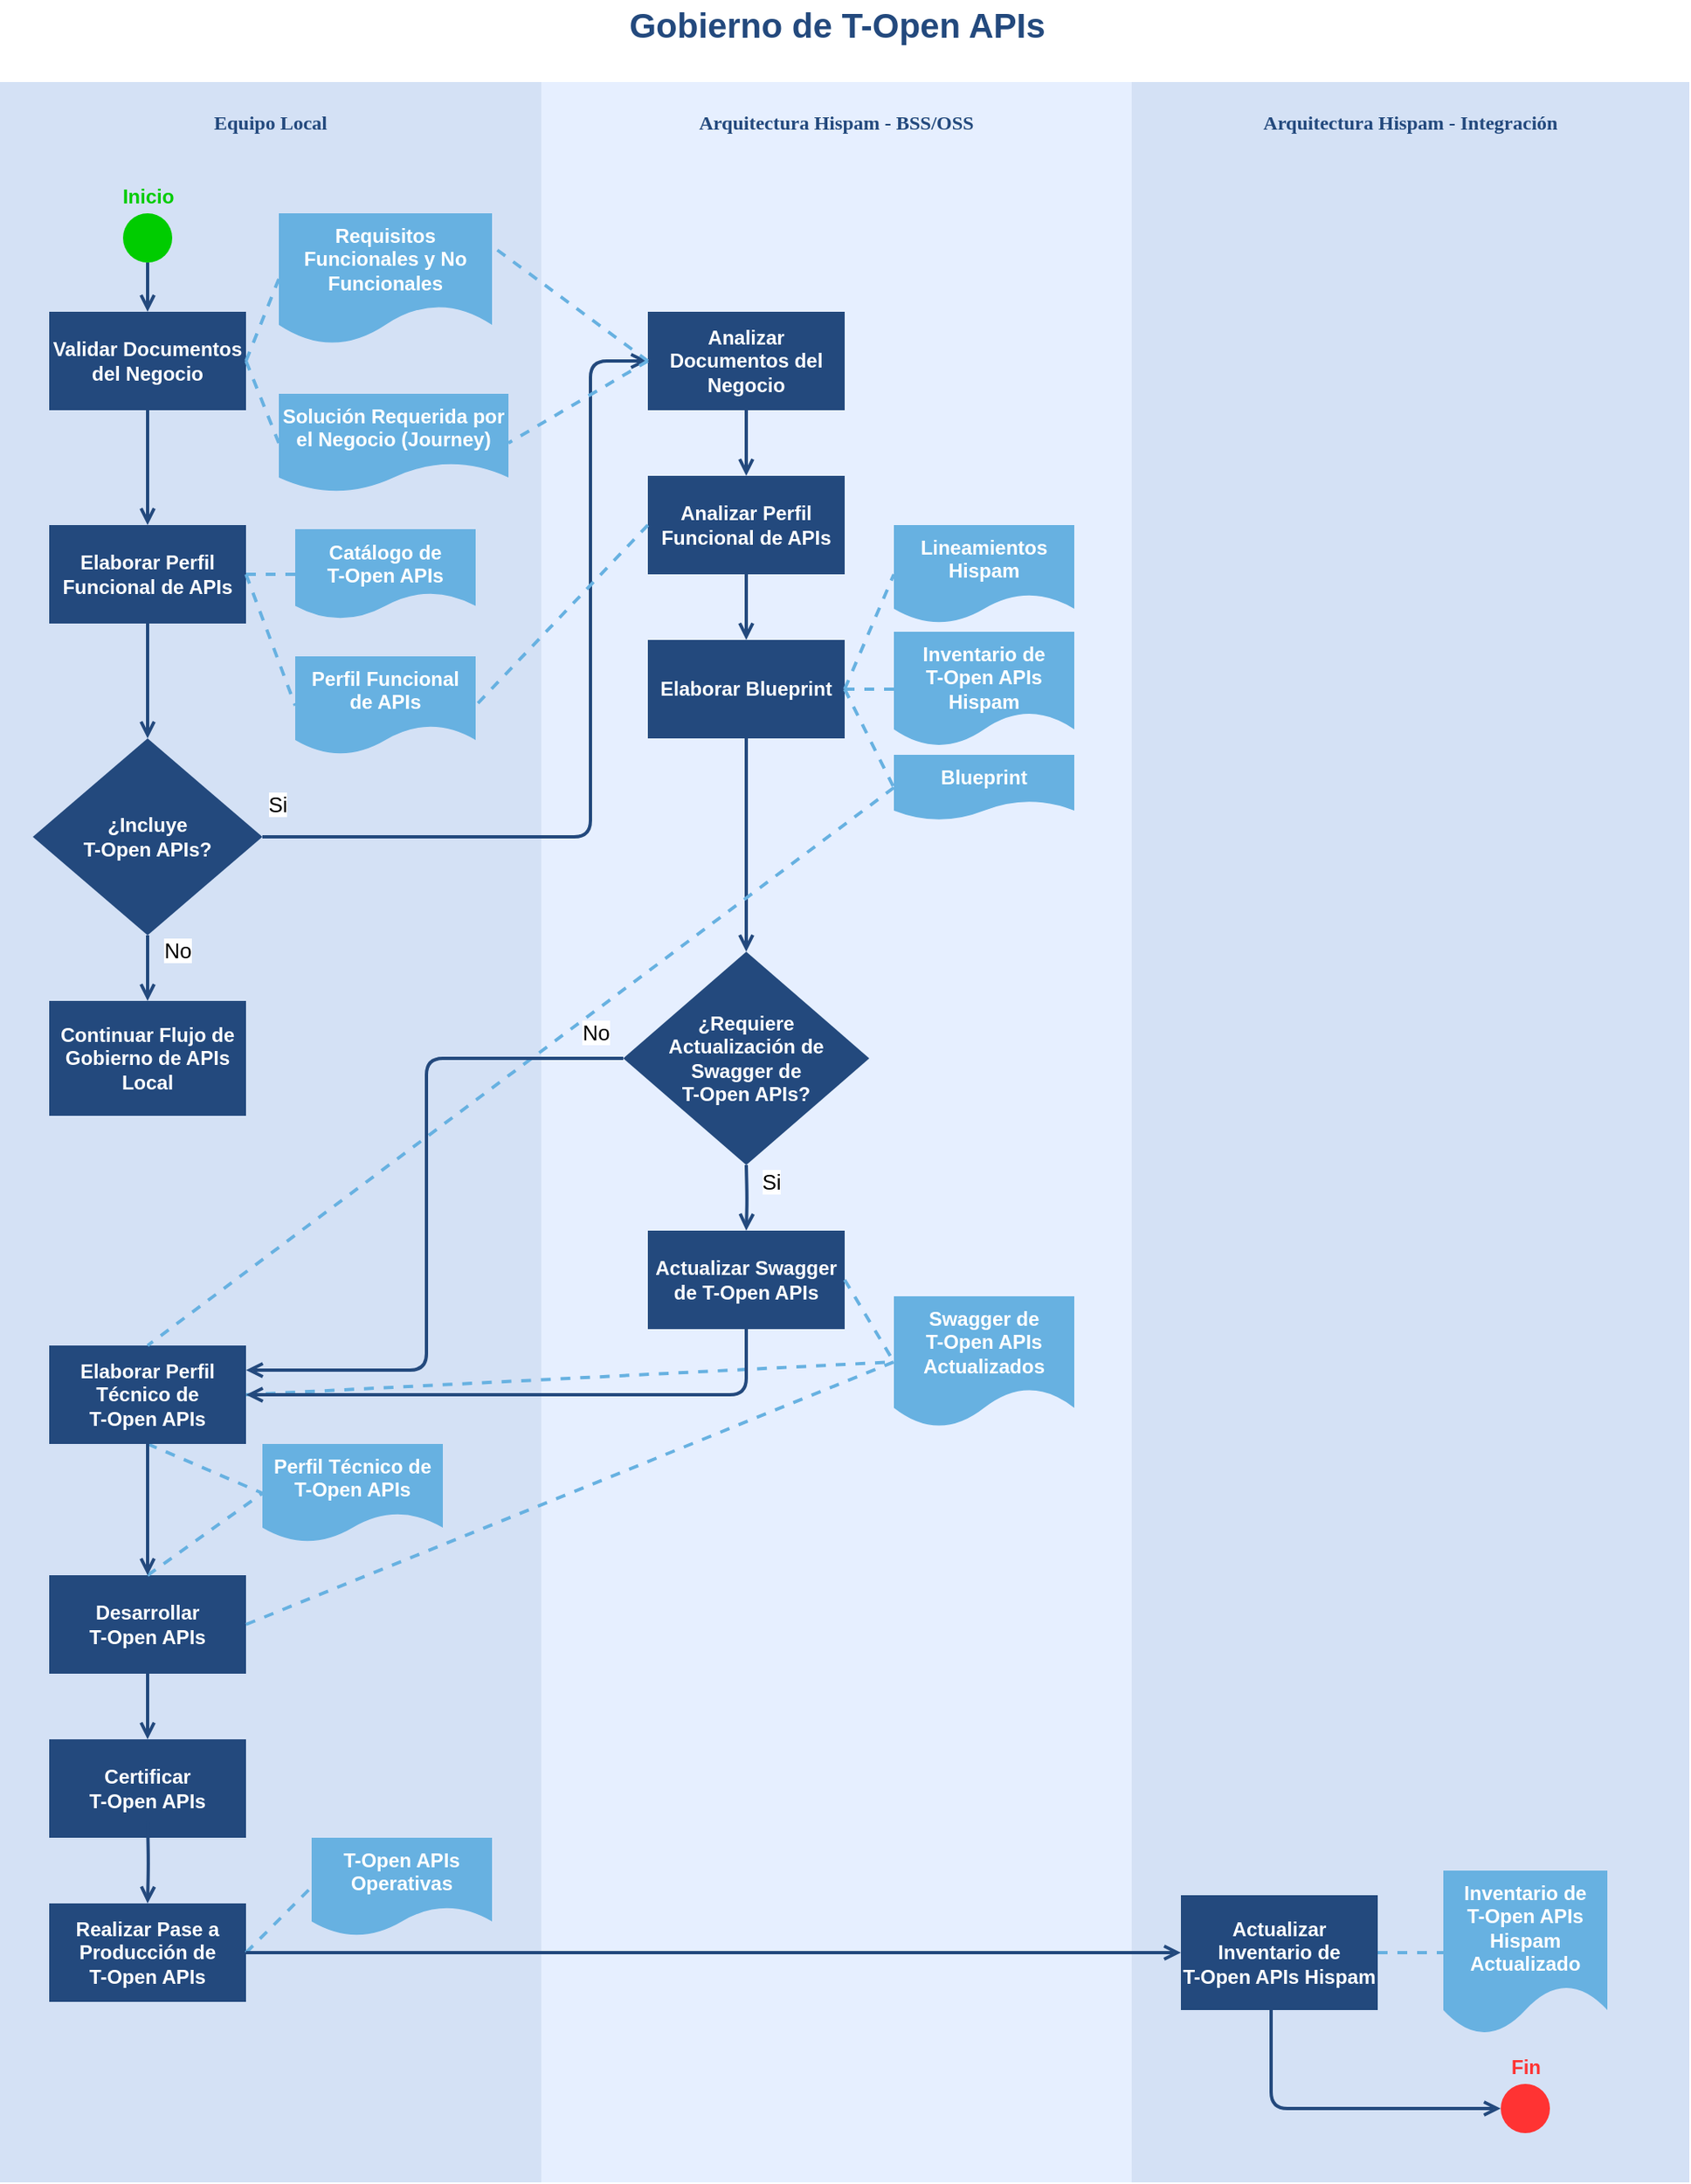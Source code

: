 <mxfile version="15.9.1" type="github">
  <diagram id="L6CM4IUpl8WZcLLqEAe8" name="Page-1">
    <mxGraphModel dx="1695" dy="1619" grid="1" gridSize="10" guides="1" tooltips="1" connect="1" arrows="1" fold="1" page="1" pageScale="1" pageWidth="827" pageHeight="1169" math="0" shadow="0">
      <root>
        <mxCell id="0" />
        <mxCell id="1" parent="0" />
        <mxCell id="x-U8saCdWv5BzLE1M_aa-1847" value="&lt;font color=&quot;#23497d&quot;&gt;Equipo Local&lt;/font&gt;" style="swimlane;whiteSpace=wrap;fillColor=#D4E1F5;swimlaneFillColor=#D4E1F5;fontColor=#660000;fontFamily=Tahoma;html=1;strokeColor=none;startSize=50;" parent="1" vertex="1">
          <mxGeometry x="-250" y="20" width="330" height="1280" as="geometry">
            <mxRectangle x="20" y="20" width="80" height="23" as="alternateBounds" />
          </mxGeometry>
        </mxCell>
        <mxCell id="x-U8saCdWv5BzLE1M_aa-1848" value="Validar Documentos del Negocio" style="whiteSpace=wrap;shadow=0;fontColor=#FFFFFF;fontFamily=Helvetica;fontStyle=1;html=1;fontSize=12;plain-purple;strokeColor=none;fillColor=#23497D;gradientColor=none;" parent="x-U8saCdWv5BzLE1M_aa-1847" vertex="1">
          <mxGeometry x="30" y="140" width="120" height="60" as="geometry" />
        </mxCell>
        <mxCell id="x-U8saCdWv5BzLE1M_aa-1849" value="Elaborar Perfil Funcional de APIs" style="whiteSpace=wrap;strokeColor=none;fillColor=#23497D;shadow=0;fontColor=#FFFFFF;fontFamily=Helvetica;fontStyle=1;html=1;fontSize=12;" parent="x-U8saCdWv5BzLE1M_aa-1847" vertex="1">
          <mxGeometry x="30" y="270" width="120" height="60" as="geometry" />
        </mxCell>
        <mxCell id="x-U8saCdWv5BzLE1M_aa-1852" value="" style="edgeStyle=segmentEdgeStyle;strokeColor=#23497D;strokeWidth=2;html=1;endArrow=open;endFill=1;" parent="x-U8saCdWv5BzLE1M_aa-1847" source="x-U8saCdWv5BzLE1M_aa-1848" target="x-U8saCdWv5BzLE1M_aa-1849" edge="1">
          <mxGeometry width="100" height="100" relative="1" as="geometry">
            <mxPoint x="-10" y="110" as="sourcePoint" />
            <mxPoint x="90" y="185" as="targetPoint" />
          </mxGeometry>
        </mxCell>
        <mxCell id="x-U8saCdWv5BzLE1M_aa-1903" value="Solución Requerida por el Negocio (Journey)" style="shape=document;whiteSpace=wrap;verticalAlign=top;strokeColor=none;fillColor=#67B1E1;shadow=0;fontColor=#FFFFFF;fontFamily=Helvetica;fontStyle=1;html=1;fontSize=12;" parent="x-U8saCdWv5BzLE1M_aa-1847" vertex="1">
          <mxGeometry x="170" y="190" width="140" height="60" as="geometry" />
        </mxCell>
        <mxCell id="x-U8saCdWv5BzLE1M_aa-1905" value="" style="html=1;shape=mxgraph.flowchart.start_2;whiteSpace=wrap;fontColor=#FFFFFF;shadow=0;fontStyle=1;strokeColor=none;fillColor=#00CC00;" parent="x-U8saCdWv5BzLE1M_aa-1847" vertex="1">
          <mxGeometry x="75" y="80" width="30" height="30" as="geometry" />
        </mxCell>
        <mxCell id="x-U8saCdWv5BzLE1M_aa-1906" value="" style="edgeStyle=segmentEdgeStyle;strokeColor=#23497D;strokeWidth=2;html=1;endArrow=open;endFill=1;exitX=0.5;exitY=1;exitDx=0;exitDy=0;exitPerimeter=0;entryX=0.5;entryY=0;entryDx=0;entryDy=0;" parent="x-U8saCdWv5BzLE1M_aa-1847" source="x-U8saCdWv5BzLE1M_aa-1905" target="x-U8saCdWv5BzLE1M_aa-1848" edge="1">
          <mxGeometry width="100" height="100" relative="1" as="geometry">
            <mxPoint x="100" y="220" as="sourcePoint" />
            <mxPoint x="100" y="290" as="targetPoint" />
          </mxGeometry>
        </mxCell>
        <mxCell id="x-U8saCdWv5BzLE1M_aa-1907" value="Inicio" style="text;html=1;align=center;verticalAlign=middle;resizable=0;points=[];autosize=1;strokeColor=none;fillColor=none;fontColor=#00CC00;fontStyle=1" parent="x-U8saCdWv5BzLE1M_aa-1847" vertex="1">
          <mxGeometry x="65" y="60" width="50" height="20" as="geometry" />
        </mxCell>
        <mxCell id="x-U8saCdWv5BzLE1M_aa-1901" value="" style="endArrow=none;html=1;fontColor=#FFFFFF;shadow=0;fontSize=12;fontStyle=1;verticalAlign=middle;strokeColor=#67B1E1;fillColor=#008a00;entryX=0;entryY=0.5;entryDx=0;entryDy=0;strokeWidth=2;exitX=1;exitY=0.5;exitDx=0;exitDy=0;dashed=1;" parent="x-U8saCdWv5BzLE1M_aa-1847" source="x-U8saCdWv5BzLE1M_aa-1848" target="x-U8saCdWv5BzLE1M_aa-1897" edge="1">
          <mxGeometry width="50" height="50" relative="1" as="geometry">
            <mxPoint x="-70" y="180" as="sourcePoint" />
            <mxPoint x="140" y="110" as="targetPoint" />
            <Array as="points" />
          </mxGeometry>
        </mxCell>
        <mxCell id="x-U8saCdWv5BzLE1M_aa-1897" value="Requisitos Funcionales y No Funcionales" style="shape=document;whiteSpace=wrap;verticalAlign=top;strokeColor=none;fillColor=#67B1E1;shadow=0;fontColor=#FFFFFF;fontFamily=Helvetica;fontStyle=1;html=1;fontSize=12;" parent="x-U8saCdWv5BzLE1M_aa-1847" vertex="1">
          <mxGeometry x="170" y="80" width="130" height="80" as="geometry" />
        </mxCell>
        <mxCell id="v-S7Pm7b8aDOwCeWG9hE-6" value="¿Incluye &lt;br&gt;T-Open APIs?" style="rhombus;whiteSpace=wrap;html=1;shadow=0;fontColor=#FFFFFF;fontStyle=1;strokeColor=none;fillColor=#23497D;" parent="x-U8saCdWv5BzLE1M_aa-1847" vertex="1">
          <mxGeometry x="20" y="400" width="140" height="120" as="geometry" />
        </mxCell>
        <mxCell id="v-S7Pm7b8aDOwCeWG9hE-2" value="Perfil Funcional&lt;br&gt;de APIs" style="shape=document;whiteSpace=wrap;verticalAlign=top;strokeColor=none;fillColor=#67B1E1;shadow=0;fontColor=#FFFFFF;fontFamily=Helvetica;fontStyle=1;html=1;fontSize=12;" parent="x-U8saCdWv5BzLE1M_aa-1847" vertex="1">
          <mxGeometry x="180" y="350" width="110" height="60" as="geometry" />
        </mxCell>
        <mxCell id="v-S7Pm7b8aDOwCeWG9hE-3" value="" style="endArrow=none;html=1;fontColor=#FFFFFF;shadow=0;fontSize=12;fontStyle=1;verticalAlign=middle;strokeColor=#67B1E1;fillColor=#008a00;entryX=0;entryY=0.5;entryDx=0;entryDy=0;strokeWidth=2;exitX=1;exitY=0.5;exitDx=0;exitDy=0;dashed=1;" parent="x-U8saCdWv5BzLE1M_aa-1847" source="x-U8saCdWv5BzLE1M_aa-1849" target="v-S7Pm7b8aDOwCeWG9hE-2" edge="1">
          <mxGeometry width="50" height="50" relative="1" as="geometry">
            <mxPoint x="-40" y="340" as="sourcePoint" />
            <mxPoint x="-160.0" y="230" as="targetPoint" />
          </mxGeometry>
        </mxCell>
        <mxCell id="v-S7Pm7b8aDOwCeWG9hE-16" value="Continuar Flujo de Gobierno de APIs Local" style="whiteSpace=wrap;strokeColor=none;fillColor=#23497D;shadow=0;fontColor=#FFFFFF;fontFamily=Helvetica;fontStyle=1;html=1;fontSize=12;" parent="x-U8saCdWv5BzLE1M_aa-1847" vertex="1">
          <mxGeometry x="30" y="560" width="120" height="70" as="geometry" />
        </mxCell>
        <mxCell id="v-S7Pm7b8aDOwCeWG9hE-17" value="" style="edgeStyle=segmentEdgeStyle;strokeColor=#23497D;strokeWidth=2;html=1;endArrow=open;endFill=1;exitX=0.5;exitY=1;exitDx=0;exitDy=0;entryX=0.5;entryY=0;entryDx=0;entryDy=0;" parent="x-U8saCdWv5BzLE1M_aa-1847" target="v-S7Pm7b8aDOwCeWG9hE-16" edge="1">
          <mxGeometry width="100" height="100" relative="1" as="geometry">
            <mxPoint x="90" y="520" as="sourcePoint" />
            <mxPoint x="-405" y="500" as="targetPoint" />
          </mxGeometry>
        </mxCell>
        <mxCell id="v-S7Pm7b8aDOwCeWG9hE-27" value="Perfil Técnico de T-Open APIs" style="shape=document;whiteSpace=wrap;verticalAlign=top;strokeColor=none;fillColor=#67B1E1;shadow=0;fontColor=#FFFFFF;fontFamily=Helvetica;fontStyle=1;html=1;fontSize=12;" parent="x-U8saCdWv5BzLE1M_aa-1847" vertex="1">
          <mxGeometry x="160" y="830" width="110" height="60" as="geometry" />
        </mxCell>
        <mxCell id="v-S7Pm7b8aDOwCeWG9hE-28" value="" style="endArrow=none;html=1;fontColor=#FFFFFF;shadow=0;fontSize=12;fontStyle=1;verticalAlign=middle;strokeColor=#67B1E1;fillColor=#008a00;entryX=0;entryY=0.5;entryDx=0;entryDy=0;strokeWidth=2;exitX=0.5;exitY=1;exitDx=0;exitDy=0;dashed=1;" parent="x-U8saCdWv5BzLE1M_aa-1847" source="v-S7Pm7b8aDOwCeWG9hE-37" target="v-S7Pm7b8aDOwCeWG9hE-27" edge="1">
          <mxGeometry width="50" height="50" relative="1" as="geometry">
            <mxPoint x="180" y="715" as="sourcePoint" />
            <mxPoint x="170.0" y="570" as="targetPoint" />
          </mxGeometry>
        </mxCell>
        <mxCell id="v-S7Pm7b8aDOwCeWG9hE-37" value="Elaborar Perfil Técnico de&lt;br&gt;T-Open APIs" style="whiteSpace=wrap;strokeColor=none;fillColor=#23497D;shadow=0;fontColor=#FFFFFF;fontFamily=Helvetica;fontStyle=1;html=1;fontSize=12;" parent="x-U8saCdWv5BzLE1M_aa-1847" vertex="1">
          <mxGeometry x="30" y="770" width="120" height="60" as="geometry" />
        </mxCell>
        <mxCell id="v-S7Pm7b8aDOwCeWG9hE-107" value="No" style="edgeLabel;html=1;align=center;verticalAlign=middle;resizable=0;points=[];fontSize=13;" parent="x-U8saCdWv5BzLE1M_aa-1847" vertex="1" connectable="0">
          <mxGeometry x="74.996" y="399.998" as="geometry">
            <mxPoint x="33" y="129" as="offset" />
          </mxGeometry>
        </mxCell>
        <mxCell id="x-U8saCdWv5BzLE1M_aa-1904" value="" style="endArrow=none;html=1;fontColor=#FFFFFF;shadow=0;fontSize=12;fontStyle=1;verticalAlign=middle;strokeColor=#67B1E1;fillColor=#008a00;entryX=0;entryY=0.5;entryDx=0;entryDy=0;strokeWidth=2;dashed=1;exitX=1;exitY=0.5;exitDx=0;exitDy=0;" parent="x-U8saCdWv5BzLE1M_aa-1847" source="x-U8saCdWv5BzLE1M_aa-1848" target="x-U8saCdWv5BzLE1M_aa-1903" edge="1">
          <mxGeometry width="50" height="50" relative="1" as="geometry">
            <mxPoint x="180" y="180" as="sourcePoint" />
            <mxPoint x="51.965" y="109" as="targetPoint" />
          </mxGeometry>
        </mxCell>
        <mxCell id="v-S7Pm7b8aDOwCeWG9hE-7" value="" style="edgeStyle=segmentEdgeStyle;strokeColor=#23497D;strokeWidth=2;html=1;endArrow=open;endFill=1;exitX=0.5;exitY=1;exitDx=0;exitDy=0;" parent="x-U8saCdWv5BzLE1M_aa-1847" source="x-U8saCdWv5BzLE1M_aa-1849" edge="1">
          <mxGeometry width="100" height="100" relative="1" as="geometry">
            <mxPoint x="90" y="340" as="sourcePoint" />
            <mxPoint x="90" y="400" as="targetPoint" />
          </mxGeometry>
        </mxCell>
        <mxCell id="v-S7Pm7b8aDOwCeWG9hE-112" value="Desarrollar&lt;br&gt;T-Open APIs" style="whiteSpace=wrap;strokeColor=none;fillColor=#23497D;shadow=0;fontColor=#FFFFFF;fontFamily=Helvetica;fontStyle=1;html=1;fontSize=12;" parent="x-U8saCdWv5BzLE1M_aa-1847" vertex="1">
          <mxGeometry x="30" y="910" width="120" height="60" as="geometry" />
        </mxCell>
        <mxCell id="v-S7Pm7b8aDOwCeWG9hE-113" value="Certificar&lt;br&gt;T-Open APIs" style="whiteSpace=wrap;strokeColor=none;fillColor=#23497D;shadow=0;fontColor=#FFFFFF;fontFamily=Helvetica;fontStyle=1;html=1;fontSize=12;" parent="x-U8saCdWv5BzLE1M_aa-1847" vertex="1">
          <mxGeometry x="30" y="1010" width="120" height="60" as="geometry" />
        </mxCell>
        <mxCell id="v-S7Pm7b8aDOwCeWG9hE-111" value="" style="edgeStyle=orthogonalEdgeStyle;rounded=1;orthogonalLoop=1;jettySize=auto;html=1;fontSize=11;strokeColor=#23497D;strokeWidth=2;endFill=1;endArrow=open;" parent="x-U8saCdWv5BzLE1M_aa-1847" source="v-S7Pm7b8aDOwCeWG9hE-112" target="v-S7Pm7b8aDOwCeWG9hE-113" edge="1">
          <mxGeometry relative="1" as="geometry" />
        </mxCell>
        <mxCell id="v-S7Pm7b8aDOwCeWG9hE-114" value="" style="endArrow=none;html=1;fontColor=#FFFFFF;shadow=0;fontSize=12;fontStyle=1;verticalAlign=middle;strokeColor=#67B1E1;fillColor=#008a00;entryX=0;entryY=0.5;entryDx=0;entryDy=0;strokeWidth=2;exitX=0.5;exitY=0;exitDx=0;exitDy=0;dashed=1;" parent="x-U8saCdWv5BzLE1M_aa-1847" source="v-S7Pm7b8aDOwCeWG9hE-112" target="v-S7Pm7b8aDOwCeWG9hE-27" edge="1">
          <mxGeometry width="50" height="50" relative="1" as="geometry">
            <mxPoint x="40" y="810" as="sourcePoint" />
            <mxPoint x="180" y="880" as="targetPoint" />
          </mxGeometry>
        </mxCell>
        <mxCell id="v-S7Pm7b8aDOwCeWG9hE-116" value="Realizar Pase a Producción de&lt;br&gt;T-Open APIs" style="whiteSpace=wrap;strokeColor=none;fillColor=#23497D;shadow=0;fontColor=#FFFFFF;fontFamily=Helvetica;fontStyle=1;html=1;fontSize=12;" parent="x-U8saCdWv5BzLE1M_aa-1847" vertex="1">
          <mxGeometry x="30" y="1110" width="120" height="60" as="geometry" />
        </mxCell>
        <mxCell id="v-S7Pm7b8aDOwCeWG9hE-117" value="" style="edgeStyle=orthogonalEdgeStyle;rounded=1;orthogonalLoop=1;jettySize=auto;html=1;fontSize=11;strokeColor=#23497D;strokeWidth=2;endFill=1;endArrow=open;" parent="x-U8saCdWv5BzLE1M_aa-1847" target="v-S7Pm7b8aDOwCeWG9hE-116" edge="1">
          <mxGeometry relative="1" as="geometry">
            <mxPoint x="90" y="1060" as="sourcePoint" />
          </mxGeometry>
        </mxCell>
        <mxCell id="v-S7Pm7b8aDOwCeWG9hE-118" value="T-Open APIs Operativas" style="shape=document;whiteSpace=wrap;verticalAlign=top;strokeColor=none;fillColor=#67B1E1;shadow=0;fontColor=#FFFFFF;fontFamily=Helvetica;fontStyle=1;html=1;fontSize=12;" parent="x-U8saCdWv5BzLE1M_aa-1847" vertex="1">
          <mxGeometry x="190" y="1070" width="110" height="60" as="geometry" />
        </mxCell>
        <mxCell id="v-S7Pm7b8aDOwCeWG9hE-119" value="" style="endArrow=none;html=1;fontColor=#FFFFFF;shadow=0;fontSize=12;fontStyle=1;verticalAlign=middle;strokeColor=#67B1E1;fillColor=#008a00;entryX=0;entryY=0.5;entryDx=0;entryDy=0;strokeWidth=2;exitX=1;exitY=0.5;exitDx=0;exitDy=0;dashed=1;" parent="x-U8saCdWv5BzLE1M_aa-1847" source="v-S7Pm7b8aDOwCeWG9hE-116" target="v-S7Pm7b8aDOwCeWG9hE-118" edge="1">
          <mxGeometry width="50" height="50" relative="1" as="geometry">
            <mxPoint x="150" y="1120" as="sourcePoint" />
            <mxPoint x="490" y="1070" as="targetPoint" />
          </mxGeometry>
        </mxCell>
        <mxCell id="v-S7Pm7b8aDOwCeWG9hE-122" value="Catálogo de&lt;br&gt;T-Open APIs" style="shape=document;whiteSpace=wrap;verticalAlign=top;strokeColor=none;fillColor=#67B1E1;shadow=0;fontColor=#FFFFFF;fontFamily=Helvetica;fontStyle=1;html=1;fontSize=12;" parent="x-U8saCdWv5BzLE1M_aa-1847" vertex="1">
          <mxGeometry x="180" y="272.5" width="110" height="55" as="geometry" />
        </mxCell>
        <mxCell id="v-S7Pm7b8aDOwCeWG9hE-138" value="" style="shape=image;html=1;verticalAlign=top;verticalLabelPosition=bottom;labelBackgroundColor=#ffffff;imageAspect=0;aspect=fixed;image=https://cdn2.iconfinder.com/data/icons/office-icon-set-3/128/users.png;sketch=1;fontSize=13;fontColor=#FF3333;fillColor=#FF3333;" parent="x-U8saCdWv5BzLE1M_aa-1847" vertex="1">
          <mxGeometry x="90" y="10" width="30" height="30" as="geometry" />
        </mxCell>
        <mxCell id="v-S7Pm7b8aDOwCeWG9hE-142" value="" style="endArrow=none;html=1;fontColor=#FFFFFF;shadow=0;fontSize=12;fontStyle=1;verticalAlign=middle;strokeColor=#67B1E1;fillColor=#008a00;entryX=0;entryY=0.5;entryDx=0;entryDy=0;strokeWidth=2;exitX=1;exitY=0.5;exitDx=0;exitDy=0;dashed=1;" parent="x-U8saCdWv5BzLE1M_aa-1847" source="x-U8saCdWv5BzLE1M_aa-1849" target="v-S7Pm7b8aDOwCeWG9hE-122" edge="1">
          <mxGeometry width="50" height="50" relative="1" as="geometry">
            <mxPoint x="160" y="310" as="sourcePoint" />
            <mxPoint x="190" y="390" as="targetPoint" />
          </mxGeometry>
        </mxCell>
        <mxCell id="57IcjJvDraSdCil7WIlc-1" value="" style="edgeStyle=orthogonalEdgeStyle;rounded=1;orthogonalLoop=1;jettySize=auto;html=1;fontSize=11;strokeColor=#23497D;strokeWidth=2;endFill=1;endArrow=open;" parent="x-U8saCdWv5BzLE1M_aa-1847" source="v-S7Pm7b8aDOwCeWG9hE-37" target="v-S7Pm7b8aDOwCeWG9hE-112" edge="1">
          <mxGeometry relative="1" as="geometry">
            <mxPoint x="100" y="1070.0" as="sourcePoint" />
            <mxPoint x="90" y="910" as="targetPoint" />
          </mxGeometry>
        </mxCell>
        <mxCell id="x-U8saCdWv5BzLE1M_aa-1860" value="&lt;font color=&quot;#23497d&quot;&gt;Arquitectura Hispam -&amp;nbsp;BSS/OSS&lt;/font&gt;" style="swimlane;whiteSpace=wrap;fillColor=#E6EFFF;swimlaneFillColor=#E6EFFF;fontColor=#660000;fontFamily=Tahoma;html=1;strokeColor=none;startSize=50;" parent="1" vertex="1">
          <mxGeometry x="80" y="20" width="360" height="1280" as="geometry">
            <mxRectangle x="20" y="20" width="80" height="23" as="alternateBounds" />
          </mxGeometry>
        </mxCell>
        <mxCell id="x-U8saCdWv5BzLE1M_aa-1861" value="Analizar Documentos del Negocio" style="whiteSpace=wrap;shadow=0;fontColor=#FFFFFF;fontFamily=Helvetica;fontStyle=1;html=1;fontSize=12;plain-purple;strokeColor=none;fillColor=#23497D;gradientColor=none;" parent="x-U8saCdWv5BzLE1M_aa-1860" vertex="1">
          <mxGeometry x="65" y="140" width="120" height="60" as="geometry" />
        </mxCell>
        <mxCell id="v-S7Pm7b8aDOwCeWG9hE-29" value="" style="edgeStyle=orthogonalEdgeStyle;rounded=1;orthogonalLoop=1;jettySize=auto;html=1;fontSize=11;strokeColor=#23497D;strokeWidth=2;endFill=1;endArrow=open;" parent="x-U8saCdWv5BzLE1M_aa-1860" source="x-U8saCdWv5BzLE1M_aa-1850" target="v-S7Pm7b8aDOwCeWG9hE-8" edge="1">
          <mxGeometry relative="1" as="geometry" />
        </mxCell>
        <mxCell id="x-U8saCdWv5BzLE1M_aa-1850" value="Analizar Perfil Funcional de APIs" style="whiteSpace=wrap;strokeColor=none;fillColor=#23497D;shadow=0;fontColor=#FFFFFF;fontFamily=Helvetica;fontStyle=1;html=1;fontSize=12;" parent="x-U8saCdWv5BzLE1M_aa-1860" vertex="1">
          <mxGeometry x="65" y="240" width="120" height="60" as="geometry" />
        </mxCell>
        <mxCell id="v-S7Pm7b8aDOwCeWG9hE-4" value="" style="edgeStyle=segmentEdgeStyle;strokeColor=#23497D;strokeWidth=2;html=1;endArrow=open;endFill=1;exitX=0.5;exitY=1;exitDx=0;exitDy=0;entryX=0.5;entryY=0;entryDx=0;entryDy=0;" parent="x-U8saCdWv5BzLE1M_aa-1860" source="x-U8saCdWv5BzLE1M_aa-1861" target="x-U8saCdWv5BzLE1M_aa-1850" edge="1">
          <mxGeometry width="100" height="100" relative="1" as="geometry">
            <mxPoint x="-190" y="160" as="sourcePoint" />
            <mxPoint x="-190" y="200" as="targetPoint" />
          </mxGeometry>
        </mxCell>
        <mxCell id="v-S7Pm7b8aDOwCeWG9hE-8" value="Elaborar Blueprint" style="whiteSpace=wrap;strokeColor=none;fillColor=#23497D;shadow=0;fontColor=#FFFFFF;fontFamily=Helvetica;fontStyle=1;html=1;fontSize=12;" parent="x-U8saCdWv5BzLE1M_aa-1860" vertex="1">
          <mxGeometry x="65" y="340" width="120" height="60" as="geometry" />
        </mxCell>
        <mxCell id="v-S7Pm7b8aDOwCeWG9hE-11" value="Inventario de&lt;br&gt;T-Open APIs Hispam" style="shape=document;whiteSpace=wrap;verticalAlign=top;strokeColor=none;fillColor=#67B1E1;shadow=0;fontColor=#FFFFFF;fontFamily=Helvetica;fontStyle=1;html=1;fontSize=12;" parent="x-U8saCdWv5BzLE1M_aa-1860" vertex="1">
          <mxGeometry x="215" y="335" width="110" height="70" as="geometry" />
        </mxCell>
        <mxCell id="v-S7Pm7b8aDOwCeWG9hE-12" value="" style="endArrow=none;html=1;fontColor=#FFFFFF;shadow=0;fontSize=12;fontStyle=1;verticalAlign=middle;strokeColor=#67B1E1;fillColor=#008a00;entryX=0;entryY=0.5;entryDx=0;entryDy=0;strokeWidth=2;exitX=1;exitY=0.5;exitDx=0;exitDy=0;dashed=1;" parent="x-U8saCdWv5BzLE1M_aa-1860" source="v-S7Pm7b8aDOwCeWG9hE-8" target="v-S7Pm7b8aDOwCeWG9hE-11" edge="1">
          <mxGeometry width="50" height="50" relative="1" as="geometry">
            <mxPoint x="131" y="290" as="sourcePoint" />
            <mxPoint x="91.0" y="160" as="targetPoint" />
          </mxGeometry>
        </mxCell>
        <mxCell id="v-S7Pm7b8aDOwCeWG9hE-13" value="Lineamientos Hispam" style="shape=document;whiteSpace=wrap;verticalAlign=top;strokeColor=none;fillColor=#67B1E1;shadow=0;fontColor=#FFFFFF;fontFamily=Helvetica;fontStyle=1;html=1;fontSize=12;" parent="x-U8saCdWv5BzLE1M_aa-1860" vertex="1">
          <mxGeometry x="215" y="270" width="110" height="60" as="geometry" />
        </mxCell>
        <mxCell id="v-S7Pm7b8aDOwCeWG9hE-14" value="" style="endArrow=none;html=1;fontColor=#FFFFFF;shadow=0;fontSize=12;fontStyle=1;verticalAlign=middle;strokeColor=#67B1E1;fillColor=#008a00;entryX=0;entryY=0.5;entryDx=0;entryDy=0;strokeWidth=2;dashed=1;" parent="x-U8saCdWv5BzLE1M_aa-1860" target="v-S7Pm7b8aDOwCeWG9hE-13" edge="1">
          <mxGeometry width="50" height="50" relative="1" as="geometry">
            <mxPoint x="185" y="370" as="sourcePoint" />
            <mxPoint x="-89.0" y="70" as="targetPoint" />
          </mxGeometry>
        </mxCell>
        <mxCell id="v-S7Pm7b8aDOwCeWG9hE-18" value="Blueprint" style="shape=document;whiteSpace=wrap;verticalAlign=top;strokeColor=none;fillColor=#67B1E1;shadow=0;fontColor=#FFFFFF;fontFamily=Helvetica;fontStyle=1;html=1;fontSize=12;" parent="x-U8saCdWv5BzLE1M_aa-1860" vertex="1">
          <mxGeometry x="215" y="410" width="110" height="40" as="geometry" />
        </mxCell>
        <mxCell id="v-S7Pm7b8aDOwCeWG9hE-19" value="" style="endArrow=none;html=1;fontColor=#FFFFFF;shadow=0;fontSize=12;fontStyle=1;verticalAlign=middle;strokeColor=#67B1E1;fillColor=#008a00;entryX=0;entryY=0.5;entryDx=0;entryDy=0;strokeWidth=2;exitX=1;exitY=0.5;exitDx=0;exitDy=0;dashed=1;" parent="x-U8saCdWv5BzLE1M_aa-1860" source="v-S7Pm7b8aDOwCeWG9hE-8" target="v-S7Pm7b8aDOwCeWG9hE-18" edge="1">
          <mxGeometry width="50" height="50" relative="1" as="geometry">
            <mxPoint x="185" y="450" as="sourcePoint" />
            <mxPoint x="201" y="320" as="targetPoint" />
          </mxGeometry>
        </mxCell>
        <mxCell id="v-S7Pm7b8aDOwCeWG9hE-30" value="" style="edgeStyle=orthogonalEdgeStyle;rounded=1;orthogonalLoop=1;jettySize=auto;html=1;fontSize=11;strokeColor=#23497D;strokeWidth=2;endFill=1;endArrow=open;" parent="x-U8saCdWv5BzLE1M_aa-1860" edge="1">
          <mxGeometry relative="1" as="geometry">
            <mxPoint x="125" y="400" as="sourcePoint" />
            <mxPoint x="125" y="530" as="targetPoint" />
          </mxGeometry>
        </mxCell>
        <mxCell id="v-S7Pm7b8aDOwCeWG9hE-32" value="¿Requiere&lt;br&gt;Actualización de Swagger de &lt;br&gt;T-Open APIs?" style="rhombus;whiteSpace=wrap;html=1;shadow=0;fontColor=#FFFFFF;fontStyle=1;strokeColor=none;fillColor=#23497D;" parent="x-U8saCdWv5BzLE1M_aa-1860" vertex="1">
          <mxGeometry x="50" y="530" width="150" height="130" as="geometry" />
        </mxCell>
        <mxCell id="v-S7Pm7b8aDOwCeWG9hE-34" value="" style="edgeStyle=orthogonalEdgeStyle;rounded=1;orthogonalLoop=1;jettySize=auto;html=1;fontSize=11;strokeColor=#23497D;strokeWidth=2;endFill=1;endArrow=open;" parent="x-U8saCdWv5BzLE1M_aa-1860" target="v-S7Pm7b8aDOwCeWG9hE-35" edge="1">
          <mxGeometry relative="1" as="geometry">
            <mxPoint x="125" y="660" as="sourcePoint" />
          </mxGeometry>
        </mxCell>
        <mxCell id="v-S7Pm7b8aDOwCeWG9hE-35" value="Actualizar Swagger de T-Open APIs" style="whiteSpace=wrap;strokeColor=none;fillColor=#23497D;shadow=0;fontColor=#FFFFFF;fontFamily=Helvetica;fontStyle=1;html=1;fontSize=12;" parent="x-U8saCdWv5BzLE1M_aa-1860" vertex="1">
          <mxGeometry x="65" y="700" width="120" height="60" as="geometry" />
        </mxCell>
        <mxCell id="v-S7Pm7b8aDOwCeWG9hE-38" value="Swagger de&lt;br&gt;T-Open APIs Actualizados" style="shape=document;whiteSpace=wrap;verticalAlign=top;strokeColor=none;fillColor=#67B1E1;shadow=0;fontColor=#FFFFFF;fontFamily=Helvetica;fontStyle=1;html=1;fontSize=12;" parent="x-U8saCdWv5BzLE1M_aa-1860" vertex="1">
          <mxGeometry x="215" y="740" width="110" height="80" as="geometry" />
        </mxCell>
        <mxCell id="v-S7Pm7b8aDOwCeWG9hE-39" value="" style="endArrow=none;html=1;fontColor=#FFFFFF;shadow=0;fontSize=12;fontStyle=1;verticalAlign=middle;strokeColor=#67B1E1;fillColor=#008a00;entryX=0;entryY=0.5;entryDx=0;entryDy=0;strokeWidth=2;exitX=1;exitY=0.5;exitDx=0;exitDy=0;dashed=1;" parent="x-U8saCdWv5BzLE1M_aa-1860" target="v-S7Pm7b8aDOwCeWG9hE-38" edge="1">
          <mxGeometry width="50" height="50" relative="1" as="geometry">
            <mxPoint x="185" y="730" as="sourcePoint" />
            <mxPoint x="415.0" y="480" as="targetPoint" />
          </mxGeometry>
        </mxCell>
        <mxCell id="v-S7Pm7b8aDOwCeWG9hE-84" value="Si" style="edgeLabel;html=1;align=center;verticalAlign=middle;resizable=0;points=[];fontSize=13;" parent="x-U8saCdWv5BzLE1M_aa-1860" vertex="1" connectable="0">
          <mxGeometry x="-80.004" y="449.998" as="geometry">
            <mxPoint x="220" y="220" as="offset" />
          </mxGeometry>
        </mxCell>
        <mxCell id="v-S7Pm7b8aDOwCeWG9hE-106" value="No" style="edgeLabel;html=1;align=center;verticalAlign=middle;resizable=0;points=[];fontSize=13;" parent="x-U8saCdWv5BzLE1M_aa-1860" vertex="1" connectable="0">
          <mxGeometry x="-0.004" y="449.998" as="geometry">
            <mxPoint x="33" y="129" as="offset" />
          </mxGeometry>
        </mxCell>
        <mxCell id="v-S7Pm7b8aDOwCeWG9hE-139" value="" style="shape=image;html=1;verticalAlign=top;verticalLabelPosition=bottom;labelBackgroundColor=#ffffff;imageAspect=0;aspect=fixed;image=https://cdn2.iconfinder.com/data/icons/office-icon-set-3/128/users.png;sketch=1;fontSize=13;fontColor=#FF3333;fillColor=#FF3333;" parent="x-U8saCdWv5BzLE1M_aa-1860" vertex="1">
          <mxGeometry x="50" y="10" width="30" height="30" as="geometry" />
        </mxCell>
        <mxCell id="x-U8saCdWv5BzLE1M_aa-1851" value="" style="edgeStyle=segmentEdgeStyle;strokeColor=#23497D;strokeWidth=2;html=1;endArrow=open;endFill=1;entryX=0;entryY=0.5;entryDx=0;entryDy=0;exitX=1;exitY=0.5;exitDx=0;exitDy=0;" parent="1" source="v-S7Pm7b8aDOwCeWG9hE-6" target="x-U8saCdWv5BzLE1M_aa-1861" edge="1">
          <mxGeometry width="100" height="100" relative="1" as="geometry">
            <mxPoint x="90" y="490" as="sourcePoint" />
            <mxPoint x="290" y="190" as="targetPoint" />
            <Array as="points">
              <mxPoint x="110" y="480" />
              <mxPoint x="110" y="190" />
            </Array>
          </mxGeometry>
        </mxCell>
        <mxCell id="v-S7Pm7b8aDOwCeWG9hE-15" value="Si" style="edgeLabel;html=1;align=center;verticalAlign=middle;resizable=0;points=[];fontSize=13;" parent="x-U8saCdWv5BzLE1M_aa-1851" vertex="1" connectable="0">
          <mxGeometry x="-0.886" y="2" relative="1" as="geometry">
            <mxPoint x="-21" y="-18" as="offset" />
          </mxGeometry>
        </mxCell>
        <mxCell id="v-S7Pm7b8aDOwCeWG9hE-1" value="" style="endArrow=none;html=1;fontColor=#FFFFFF;shadow=0;fontSize=12;fontStyle=1;verticalAlign=middle;strokeColor=#67B1E1;fillColor=#008a00;strokeWidth=2;exitX=0;exitY=0.5;exitDx=0;exitDy=0;entryX=1;entryY=0.5;entryDx=0;entryDy=0;dashed=1;" parent="1" source="x-U8saCdWv5BzLE1M_aa-1861" target="x-U8saCdWv5BzLE1M_aa-1903" edge="1">
          <mxGeometry width="50" height="50" relative="1" as="geometry">
            <mxPoint x="-30" y="210" as="sourcePoint" />
            <mxPoint x="280" y="130" as="targetPoint" />
          </mxGeometry>
        </mxCell>
        <mxCell id="v-S7Pm7b8aDOwCeWG9hE-5" value="" style="endArrow=none;html=1;fontColor=#FFFFFF;shadow=0;fontSize=12;fontStyle=1;verticalAlign=middle;strokeColor=#67B1E1;fillColor=#008a00;entryX=1;entryY=0.5;entryDx=0;entryDy=0;strokeWidth=2;exitX=0;exitY=0.5;exitDx=0;exitDy=0;dashed=1;" parent="1" source="x-U8saCdWv5BzLE1M_aa-1850" target="v-S7Pm7b8aDOwCeWG9hE-2" edge="1">
          <mxGeometry width="50" height="50" relative="1" as="geometry">
            <mxPoint x="134" y="290" as="sourcePoint" />
            <mxPoint x="-70" y="420" as="targetPoint" />
          </mxGeometry>
        </mxCell>
        <mxCell id="v-S7Pm7b8aDOwCeWG9hE-26" value="" style="endArrow=none;html=1;fontColor=#FFFFFF;shadow=0;fontSize=12;fontStyle=1;verticalAlign=middle;strokeColor=#67B1E1;fillColor=#008a00;entryX=0.5;entryY=0;entryDx=0;entryDy=0;strokeWidth=2;dashed=1;exitX=0;exitY=0.5;exitDx=0;exitDy=0;" parent="1" source="v-S7Pm7b8aDOwCeWG9hE-18" target="v-S7Pm7b8aDOwCeWG9hE-37" edge="1">
          <mxGeometry width="50" height="50" relative="1" as="geometry">
            <mxPoint x="30" y="370" as="sourcePoint" />
            <mxPoint x="80" y="705" as="targetPoint" />
          </mxGeometry>
        </mxCell>
        <mxCell id="v-S7Pm7b8aDOwCeWG9hE-40" value="" style="endArrow=none;html=1;fontColor=#FFFFFF;shadow=0;fontSize=12;fontStyle=1;verticalAlign=middle;strokeColor=#67B1E1;fillColor=#008a00;entryX=0;entryY=0.5;entryDx=0;entryDy=0;strokeWidth=2;exitX=1;exitY=0.5;exitDx=0;exitDy=0;dashed=1;" parent="1" source="v-S7Pm7b8aDOwCeWG9hE-37" target="v-S7Pm7b8aDOwCeWG9hE-38" edge="1">
          <mxGeometry width="50" height="50" relative="1" as="geometry">
            <mxPoint x="430" y="760" as="sourcePoint" />
            <mxPoint x="450" y="790" as="targetPoint" />
          </mxGeometry>
        </mxCell>
        <mxCell id="v-S7Pm7b8aDOwCeWG9hE-60" value="&lt;span style=&quot;color: rgb(35 , 73 , 125)&quot;&gt;Arquitectura Hispam - Integración&lt;/span&gt;" style="swimlane;whiteSpace=wrap;fillColor=#D4E1F5;swimlaneFillColor=#D4E1F5;fontColor=#660000;fontFamily=Tahoma;html=1;strokeColor=none;startSize=50;align=center;" parent="1" vertex="1">
          <mxGeometry x="440" y="20" width="340" height="1280" as="geometry">
            <mxRectangle x="20" y="20" width="80" height="23" as="alternateBounds" />
          </mxGeometry>
        </mxCell>
        <mxCell id="v-S7Pm7b8aDOwCeWG9hE-124" value="Actualizar Inventario de&lt;br&gt;T-Open APIs Hispam" style="whiteSpace=wrap;strokeColor=none;fillColor=#23497D;shadow=0;fontColor=#FFFFFF;fontFamily=Helvetica;fontStyle=1;html=1;fontSize=12;" parent="v-S7Pm7b8aDOwCeWG9hE-60" vertex="1">
          <mxGeometry x="30" y="1105" width="120" height="70" as="geometry" />
        </mxCell>
        <mxCell id="v-S7Pm7b8aDOwCeWG9hE-126" value="" style="endArrow=none;html=1;fontColor=#FFFFFF;shadow=0;fontSize=12;fontStyle=1;verticalAlign=middle;strokeColor=#67B1E1;fillColor=#008a00;entryX=0;entryY=0.5;entryDx=0;entryDy=0;strokeWidth=2;exitX=1;exitY=0.5;exitDx=0;exitDy=0;dashed=1;" parent="v-S7Pm7b8aDOwCeWG9hE-60" source="v-S7Pm7b8aDOwCeWG9hE-124" target="v-S7Pm7b8aDOwCeWG9hE-128" edge="1">
          <mxGeometry width="50" height="50" relative="1" as="geometry">
            <mxPoint x="150" y="1110" as="sourcePoint" />
            <mxPoint x="740" y="1040" as="targetPoint" />
          </mxGeometry>
        </mxCell>
        <mxCell id="v-S7Pm7b8aDOwCeWG9hE-128" value="Inventario de&lt;br&gt;T-Open APIs Hispam Actualizado" style="shape=document;whiteSpace=wrap;verticalAlign=top;strokeColor=none;fillColor=#67B1E1;shadow=0;fontColor=#FFFFFF;fontFamily=Helvetica;fontStyle=1;html=1;fontSize=12;" parent="v-S7Pm7b8aDOwCeWG9hE-60" vertex="1">
          <mxGeometry x="190" y="1090" width="100" height="100" as="geometry" />
        </mxCell>
        <mxCell id="v-S7Pm7b8aDOwCeWG9hE-129" value="" style="html=1;shape=mxgraph.flowchart.start_2;whiteSpace=wrap;fontColor=#FFFFFF;shadow=0;fontStyle=1;strokeColor=none;fillColor=#FF3333;" parent="v-S7Pm7b8aDOwCeWG9hE-60" vertex="1">
          <mxGeometry x="225" y="1220" width="30" height="30" as="geometry" />
        </mxCell>
        <mxCell id="v-S7Pm7b8aDOwCeWG9hE-130" value="Fin" style="text;html=1;align=center;verticalAlign=middle;resizable=0;points=[];autosize=1;strokeColor=none;fillColor=none;fontColor=#FF3333;fontStyle=1" parent="v-S7Pm7b8aDOwCeWG9hE-60" vertex="1">
          <mxGeometry x="225" y="1200" width="30" height="20" as="geometry" />
        </mxCell>
        <mxCell id="v-S7Pm7b8aDOwCeWG9hE-132" value="" style="edgeStyle=orthogonalEdgeStyle;rounded=1;orthogonalLoop=1;jettySize=auto;html=1;fontSize=11;strokeColor=#23497D;strokeWidth=2;endFill=1;endArrow=open;" parent="v-S7Pm7b8aDOwCeWG9hE-60" source="v-S7Pm7b8aDOwCeWG9hE-124" target="v-S7Pm7b8aDOwCeWG9hE-129" edge="1">
          <mxGeometry relative="1" as="geometry">
            <mxPoint x="-680" y="980" as="sourcePoint" />
            <mxPoint x="-160" y="1030" as="targetPoint" />
            <Array as="points">
              <mxPoint x="85" y="1235" />
            </Array>
          </mxGeometry>
        </mxCell>
        <mxCell id="v-S7Pm7b8aDOwCeWG9hE-140" value="" style="shape=image;html=1;verticalAlign=top;verticalLabelPosition=bottom;labelBackgroundColor=#ffffff;imageAspect=0;aspect=fixed;image=https://cdn2.iconfinder.com/data/icons/office-icon-set-3/128/users.png;sketch=1;fontSize=13;fontColor=#FF3333;fillColor=#FF3333;" parent="v-S7Pm7b8aDOwCeWG9hE-60" vertex="1">
          <mxGeometry x="30" y="10" width="30" height="30" as="geometry" />
        </mxCell>
        <mxCell id="v-S7Pm7b8aDOwCeWG9hE-85" value="" style="edgeStyle=orthogonalEdgeStyle;rounded=1;orthogonalLoop=1;jettySize=auto;html=1;fontSize=11;strokeColor=#23497D;strokeWidth=2;endFill=1;endArrow=open;exitX=0;exitY=0.5;exitDx=0;exitDy=0;entryX=1;entryY=0.25;entryDx=0;entryDy=0;" parent="1" source="v-S7Pm7b8aDOwCeWG9hE-32" target="v-S7Pm7b8aDOwCeWG9hE-37" edge="1">
          <mxGeometry relative="1" as="geometry">
            <mxPoint x="370" y="690" as="sourcePoint" />
            <mxPoint x="370" y="730" as="targetPoint" />
            <Array as="points">
              <mxPoint x="10" y="615" />
              <mxPoint x="10" y="805" />
            </Array>
          </mxGeometry>
        </mxCell>
        <mxCell id="v-S7Pm7b8aDOwCeWG9hE-110" value="" style="endArrow=none;html=1;fontColor=#FFFFFF;shadow=0;fontSize=12;fontStyle=1;verticalAlign=middle;strokeColor=#67B1E1;fillColor=#008a00;strokeWidth=2;entryX=1;entryY=0.25;entryDx=0;entryDy=0;dashed=1;exitX=0;exitY=0.5;exitDx=0;exitDy=0;" parent="1" source="x-U8saCdWv5BzLE1M_aa-1861" target="x-U8saCdWv5BzLE1M_aa-1897" edge="1">
          <mxGeometry width="50" height="50" relative="1" as="geometry">
            <mxPoint x="300" y="190" as="sourcePoint" />
            <mxPoint x="180" y="260" as="targetPoint" />
          </mxGeometry>
        </mxCell>
        <mxCell id="v-S7Pm7b8aDOwCeWG9hE-115" value="" style="endArrow=none;html=1;fontColor=#FFFFFF;shadow=0;fontSize=12;fontStyle=1;verticalAlign=middle;strokeColor=#67B1E1;fillColor=#008a00;entryX=0;entryY=0.5;entryDx=0;entryDy=0;strokeWidth=2;exitX=1;exitY=0.5;exitDx=0;exitDy=0;dashed=1;" parent="1" source="v-S7Pm7b8aDOwCeWG9hE-112" target="v-S7Pm7b8aDOwCeWG9hE-38" edge="1">
          <mxGeometry width="50" height="50" relative="1" as="geometry">
            <mxPoint x="-10" y="940" as="sourcePoint" />
            <mxPoint x="70" y="900" as="targetPoint" />
          </mxGeometry>
        </mxCell>
        <mxCell id="v-S7Pm7b8aDOwCeWG9hE-127" value="" style="edgeStyle=orthogonalEdgeStyle;rounded=1;orthogonalLoop=1;jettySize=auto;html=1;fontSize=11;strokeColor=#23497D;strokeWidth=2;endFill=1;endArrow=open;exitX=1;exitY=0.5;exitDx=0;exitDy=0;entryX=0;entryY=0.5;entryDx=0;entryDy=0;" parent="1" source="v-S7Pm7b8aDOwCeWG9hE-116" target="v-S7Pm7b8aDOwCeWG9hE-124" edge="1">
          <mxGeometry relative="1" as="geometry">
            <mxPoint x="190" y="1150" as="sourcePoint" />
            <mxPoint x="530" y="1140" as="targetPoint" />
          </mxGeometry>
        </mxCell>
        <mxCell id="v-S7Pm7b8aDOwCeWG9hE-36" value="" style="edgeStyle=segmentEdgeStyle;strokeColor=#23497D;strokeWidth=2;html=1;endArrow=open;endFill=1;entryX=1;entryY=0.5;entryDx=0;entryDy=0;exitX=0.5;exitY=1;exitDx=0;exitDy=0;" parent="1" source="v-S7Pm7b8aDOwCeWG9hE-35" target="v-S7Pm7b8aDOwCeWG9hE-37" edge="1">
          <mxGeometry width="100" height="100" relative="1" as="geometry">
            <mxPoint x="350" y="780" as="sourcePoint" />
            <mxPoint x="270" y="640" as="targetPoint" />
            <Array as="points">
              <mxPoint x="205" y="820" />
            </Array>
          </mxGeometry>
        </mxCell>
        <mxCell id="v-S7Pm7b8aDOwCeWG9hE-136" value="Gobierno de T-Open APIs" style="text;html=1;align=center;verticalAlign=middle;resizable=0;points=[];autosize=1;strokeColor=none;fillColor=none;fontSize=21;fontColor=#23497D;fontStyle=1" parent="1" vertex="1">
          <mxGeometry x="125" y="-30" width="270" height="30" as="geometry" />
        </mxCell>
      </root>
    </mxGraphModel>
  </diagram>
</mxfile>
